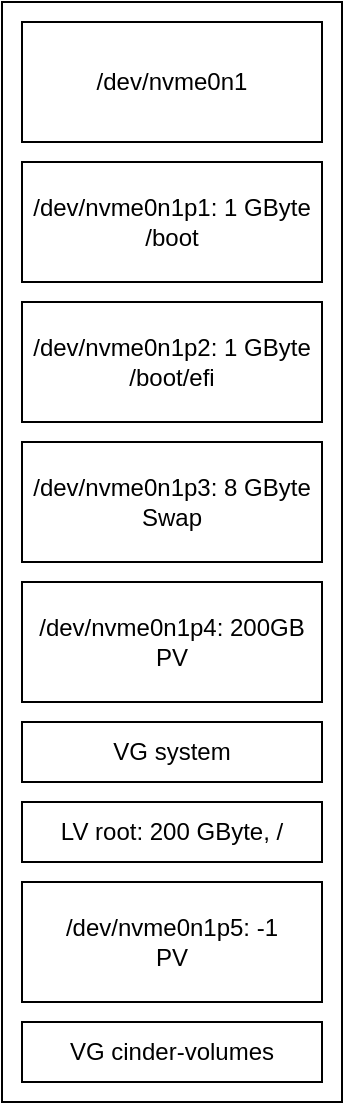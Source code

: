 <mxfile version="25.0.2">
  <diagram id="pNlgbZmsKTASvtVl8QK2" name="Seite-1">
    <mxGraphModel dx="1114" dy="824" grid="1" gridSize="10" guides="1" tooltips="1" connect="1" arrows="1" fold="1" page="1" pageScale="1" pageWidth="827" pageHeight="1169" math="0" shadow="0">
      <root>
        <mxCell id="0" />
        <mxCell id="1" parent="0" />
        <mxCell id="Krma67j-ZGC7SuQiK4NY-20" value="" style="rounded=0;whiteSpace=wrap;html=1;" parent="1" vertex="1">
          <mxGeometry x="190" y="270" width="170" height="550" as="geometry" />
        </mxCell>
        <mxCell id="Krma67j-ZGC7SuQiK4NY-1" value="/dev/nvme0n1" style="rounded=0;whiteSpace=wrap;html=1;" parent="1" vertex="1">
          <mxGeometry x="200" y="280" width="150" height="60" as="geometry" />
        </mxCell>
        <mxCell id="Krma67j-ZGC7SuQiK4NY-3" value="/dev/nvme0n1p1: 1 GByte&lt;br&gt;/boot" style="rounded=0;whiteSpace=wrap;html=1;" parent="1" vertex="1">
          <mxGeometry x="200" y="350" width="150" height="60" as="geometry" />
        </mxCell>
        <mxCell id="Krma67j-ZGC7SuQiK4NY-5" value="/dev/nvme0n1p2: 1 GByte&lt;br&gt;/boot/efi" style="rounded=0;whiteSpace=wrap;html=1;" parent="1" vertex="1">
          <mxGeometry x="200" y="420" width="150" height="60" as="geometry" />
        </mxCell>
        <mxCell id="Krma67j-ZGC7SuQiK4NY-7" value="/dev/nvme0n1p3: 8 GByte&lt;br&gt;Swap" style="rounded=0;whiteSpace=wrap;html=1;" parent="1" vertex="1">
          <mxGeometry x="200" y="490" width="150" height="60" as="geometry" />
        </mxCell>
        <mxCell id="Krma67j-ZGC7SuQiK4NY-9" value="/dev/nvme0n1p4: 200GB&lt;br&gt;PV" style="rounded=0;whiteSpace=wrap;html=1;" parent="1" vertex="1">
          <mxGeometry x="200" y="560" width="150" height="60" as="geometry" />
        </mxCell>
        <mxCell id="Krma67j-ZGC7SuQiK4NY-12" value="VG system" style="rounded=0;whiteSpace=wrap;html=1;" parent="1" vertex="1">
          <mxGeometry x="200" y="630" width="150" height="30" as="geometry" />
        </mxCell>
        <mxCell id="Krma67j-ZGC7SuQiK4NY-13" value="LV root: 200 GByte, /" style="rounded=0;whiteSpace=wrap;html=1;align=center;labelPosition=center;verticalLabelPosition=middle;verticalAlign=middle;" parent="1" vertex="1">
          <mxGeometry x="200" y="670" width="150" height="30" as="geometry" />
        </mxCell>
        <mxCell id="D2QNOiJ_X3-2sq5uS4Nx-1" value="/dev/nvme0n1p5: -1&lt;br&gt;PV" style="rounded=0;whiteSpace=wrap;html=1;" parent="1" vertex="1">
          <mxGeometry x="200" y="710" width="150" height="60" as="geometry" />
        </mxCell>
        <mxCell id="D2QNOiJ_X3-2sq5uS4Nx-2" value="VG cinder-volumes" style="rounded=0;whiteSpace=wrap;html=1;" parent="1" vertex="1">
          <mxGeometry x="200" y="780" width="150" height="30" as="geometry" />
        </mxCell>
      </root>
    </mxGraphModel>
  </diagram>
</mxfile>
